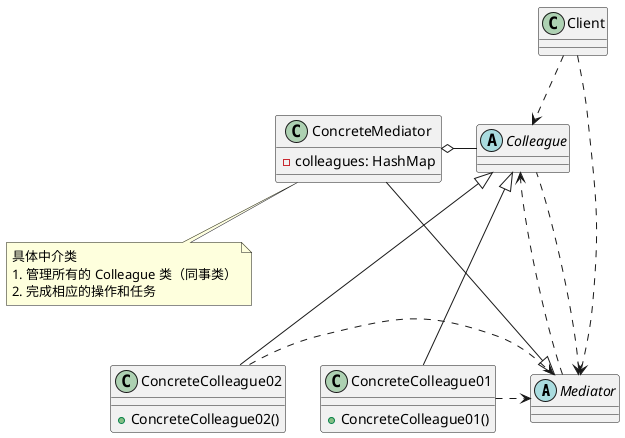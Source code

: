 @startuml

'Client .right..> 中介者
'
'中介者 ...>  电器1
'中介者 ...>  电器2
'中介者 ...>  电器3
'中介者 ...>  电器4

abstract class Mediator{
}
class ConcreteMediator{
    - colleagues: HashMap
}

note bottom of ConcreteMediator
具体中介类
1. 管理所有的 Colleague 类（同事类）
2. 完成相应的操作和任务
end note

abstract class Colleague{
}
class ConcreteColleague01{
    + ConcreteColleague01()
}
class ConcreteColleague02{
    + ConcreteColleague02()
}

class Client{
}

Mediator <|--down- ConcreteMediator
Colleague <|--down- ConcreteColleague02
Colleague <|--down- ConcreteColleague01

Mediator .right..> Colleague
Colleague .left..> Mediator

ConcreteColleague02 .right.> Mediator
ConcreteColleague01 .right.> Mediator

Colleague -left-o ConcreteMediator

Client  .down.> Mediator
Client  .down.> Colleague

@enduml
